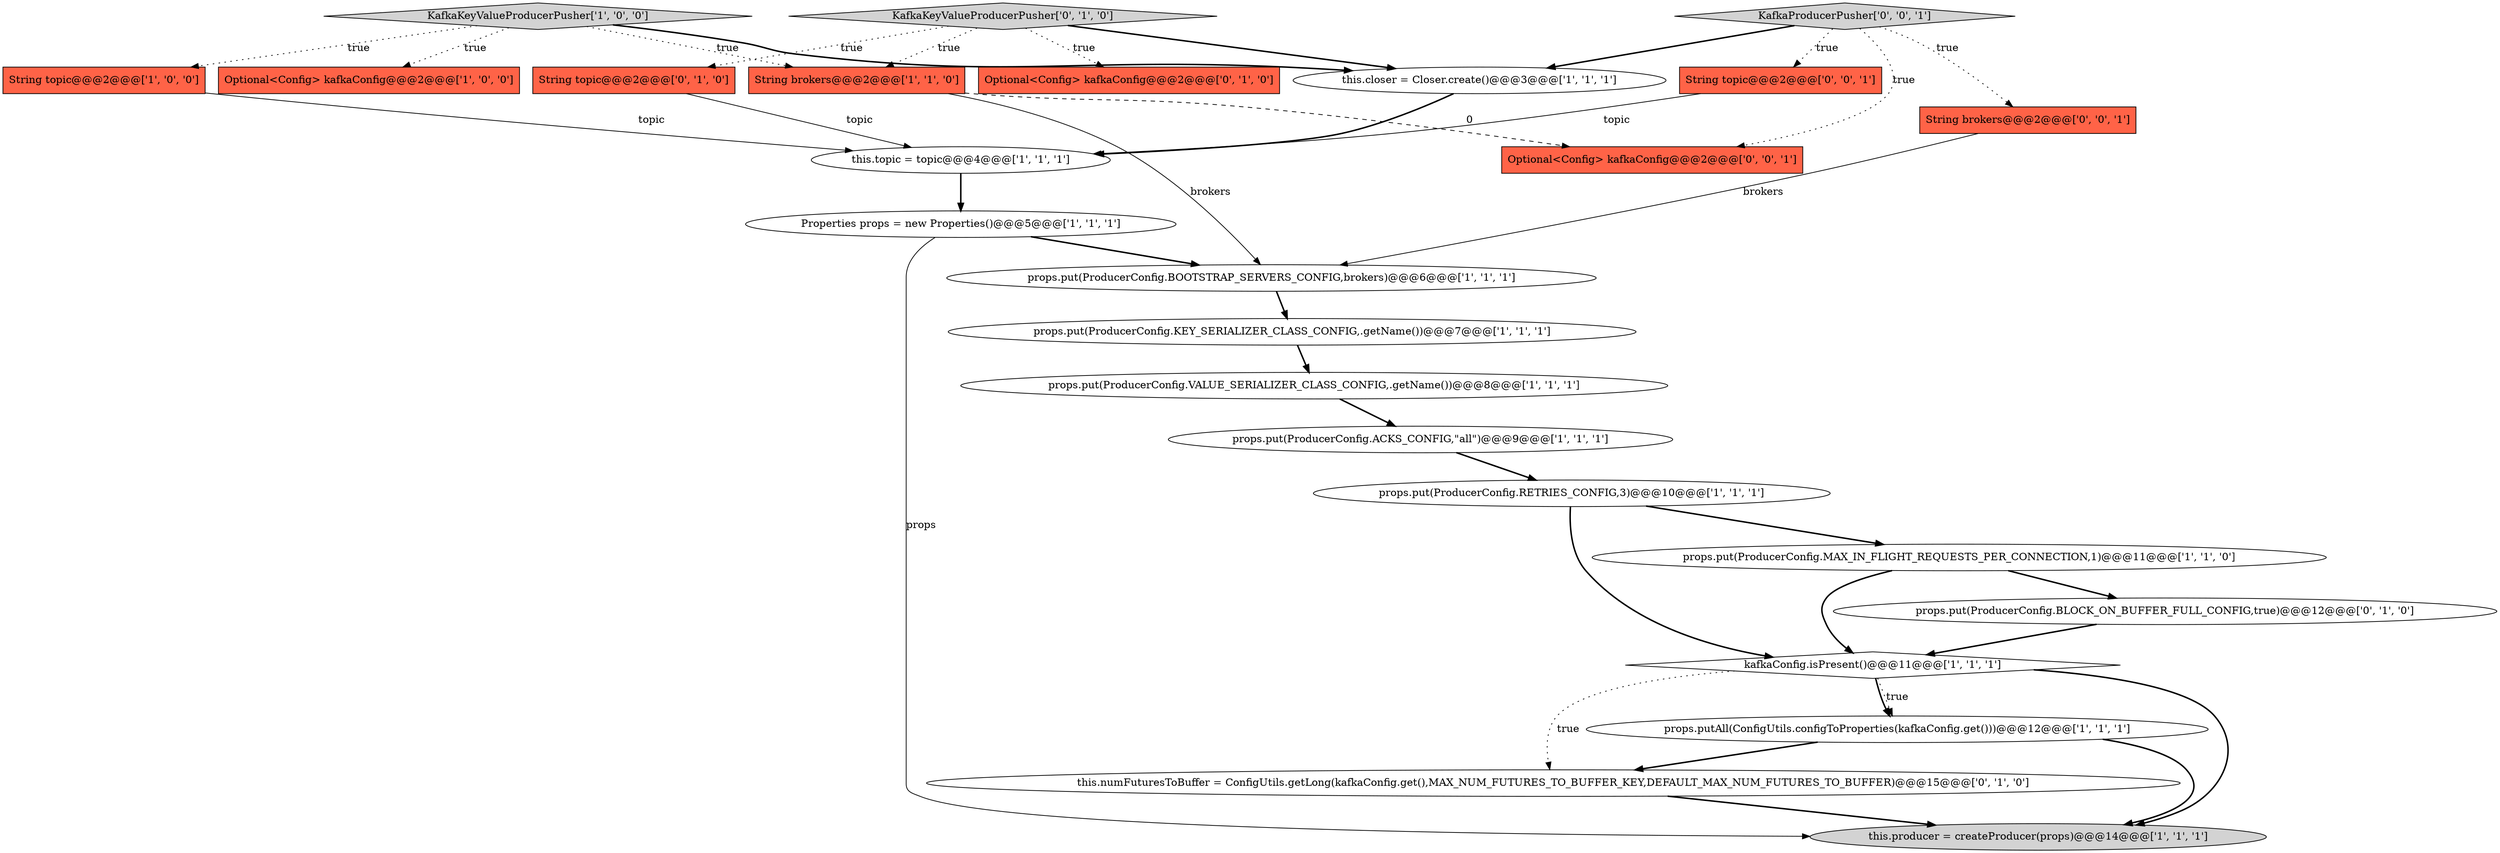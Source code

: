 digraph {
3 [style = filled, label = "this.closer = Closer.create()@@@3@@@['1', '1', '1']", fillcolor = white, shape = ellipse image = "AAA0AAABBB1BBB"];
15 [style = filled, label = "props.put(ProducerConfig.VALUE_SERIALIZER_CLASS_CONFIG,.getName())@@@8@@@['1', '1', '1']", fillcolor = white, shape = ellipse image = "AAA0AAABBB1BBB"];
2 [style = filled, label = "Properties props = new Properties()@@@5@@@['1', '1', '1']", fillcolor = white, shape = ellipse image = "AAA0AAABBB1BBB"];
11 [style = filled, label = "props.put(ProducerConfig.BOOTSTRAP_SERVERS_CONFIG,brokers)@@@6@@@['1', '1', '1']", fillcolor = white, shape = ellipse image = "AAA0AAABBB1BBB"];
0 [style = filled, label = "KafkaKeyValueProducerPusher['1', '0', '0']", fillcolor = lightgray, shape = diamond image = "AAA0AAABBB1BBB"];
17 [style = filled, label = "String topic@@@2@@@['0', '1', '0']", fillcolor = tomato, shape = box image = "AAA0AAABBB2BBB"];
14 [style = filled, label = "this.topic = topic@@@4@@@['1', '1', '1']", fillcolor = white, shape = ellipse image = "AAA0AAABBB1BBB"];
7 [style = filled, label = "props.put(ProducerConfig.RETRIES_CONFIG,3)@@@10@@@['1', '1', '1']", fillcolor = white, shape = ellipse image = "AAA0AAABBB1BBB"];
21 [style = filled, label = "String topic@@@2@@@['0', '0', '1']", fillcolor = tomato, shape = box image = "AAA0AAABBB3BBB"];
9 [style = filled, label = "props.put(ProducerConfig.KEY_SERIALIZER_CLASS_CONFIG,.getName())@@@7@@@['1', '1', '1']", fillcolor = white, shape = ellipse image = "AAA0AAABBB1BBB"];
13 [style = filled, label = "props.put(ProducerConfig.ACKS_CONFIG,\"all\")@@@9@@@['1', '1', '1']", fillcolor = white, shape = ellipse image = "AAA0AAABBB1BBB"];
5 [style = filled, label = "props.putAll(ConfigUtils.configToProperties(kafkaConfig.get()))@@@12@@@['1', '1', '1']", fillcolor = white, shape = ellipse image = "AAA0AAABBB1BBB"];
12 [style = filled, label = "String brokers@@@2@@@['1', '1', '0']", fillcolor = tomato, shape = box image = "AAA0AAABBB1BBB"];
19 [style = filled, label = "props.put(ProducerConfig.BLOCK_ON_BUFFER_FULL_CONFIG,true)@@@12@@@['0', '1', '0']", fillcolor = white, shape = ellipse image = "AAA1AAABBB2BBB"];
1 [style = filled, label = "kafkaConfig.isPresent()@@@11@@@['1', '1', '1']", fillcolor = white, shape = diamond image = "AAA0AAABBB1BBB"];
22 [style = filled, label = "String brokers@@@2@@@['0', '0', '1']", fillcolor = tomato, shape = box image = "AAA0AAABBB3BBB"];
18 [style = filled, label = "this.numFuturesToBuffer = ConfigUtils.getLong(kafkaConfig.get(),MAX_NUM_FUTURES_TO_BUFFER_KEY,DEFAULT_MAX_NUM_FUTURES_TO_BUFFER)@@@15@@@['0', '1', '0']", fillcolor = white, shape = ellipse image = "AAA1AAABBB2BBB"];
20 [style = filled, label = "Optional<Config> kafkaConfig@@@2@@@['0', '1', '0']", fillcolor = tomato, shape = box image = "AAA0AAABBB2BBB"];
4 [style = filled, label = "props.put(ProducerConfig.MAX_IN_FLIGHT_REQUESTS_PER_CONNECTION,1)@@@11@@@['1', '1', '0']", fillcolor = white, shape = ellipse image = "AAA0AAABBB1BBB"];
8 [style = filled, label = "Optional<Config> kafkaConfig@@@2@@@['1', '0', '0']", fillcolor = tomato, shape = box image = "AAA0AAABBB1BBB"];
23 [style = filled, label = "KafkaProducerPusher['0', '0', '1']", fillcolor = lightgray, shape = diamond image = "AAA0AAABBB3BBB"];
10 [style = filled, label = "this.producer = createProducer(props)@@@14@@@['1', '1', '1']", fillcolor = lightgray, shape = ellipse image = "AAA0AAABBB1BBB"];
24 [style = filled, label = "Optional<Config> kafkaConfig@@@2@@@['0', '0', '1']", fillcolor = tomato, shape = box image = "AAA0AAABBB3BBB"];
16 [style = filled, label = "KafkaKeyValueProducerPusher['0', '1', '0']", fillcolor = lightgray, shape = diamond image = "AAA0AAABBB2BBB"];
6 [style = filled, label = "String topic@@@2@@@['1', '0', '0']", fillcolor = tomato, shape = box image = "AAA0AAABBB1BBB"];
12->11 [style = solid, label="brokers"];
23->3 [style = bold, label=""];
1->18 [style = dotted, label="true"];
0->6 [style = dotted, label="true"];
16->20 [style = dotted, label="true"];
3->14 [style = bold, label=""];
13->7 [style = bold, label=""];
1->10 [style = bold, label=""];
2->10 [style = solid, label="props"];
19->1 [style = bold, label=""];
0->8 [style = dotted, label="true"];
2->11 [style = bold, label=""];
17->14 [style = solid, label="topic"];
9->15 [style = bold, label=""];
0->12 [style = dotted, label="true"];
11->9 [style = bold, label=""];
23->24 [style = dotted, label="true"];
0->3 [style = bold, label=""];
6->14 [style = solid, label="topic"];
5->10 [style = bold, label=""];
4->1 [style = bold, label=""];
12->24 [style = dashed, label="0"];
16->12 [style = dotted, label="true"];
23->22 [style = dotted, label="true"];
4->19 [style = bold, label=""];
23->21 [style = dotted, label="true"];
1->5 [style = dotted, label="true"];
7->4 [style = bold, label=""];
16->3 [style = bold, label=""];
18->10 [style = bold, label=""];
15->13 [style = bold, label=""];
5->18 [style = bold, label=""];
14->2 [style = bold, label=""];
7->1 [style = bold, label=""];
16->17 [style = dotted, label="true"];
22->11 [style = solid, label="brokers"];
21->14 [style = solid, label="topic"];
1->5 [style = bold, label=""];
}
